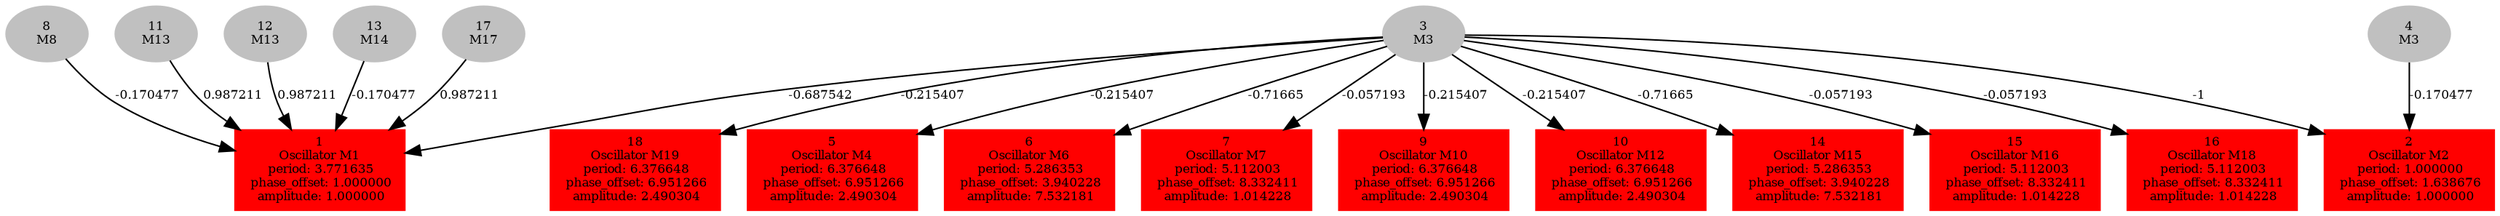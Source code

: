  digraph g{ forcelabels=true;
1 [label=<1<BR />Oscillator M1<BR /> period: 3.771635<BR /> phase_offset: 1.000000<BR /> amplitude: 1.000000>, shape=box,color=red,style=filled,fontsize=8];2 [label=<2<BR />Oscillator M2<BR /> period: 1.000000<BR /> phase_offset: 1.638676<BR /> amplitude: 1.000000>, shape=box,color=red,style=filled,fontsize=8];3[label=<3<BR/>M3>,color="grey",style=filled,fontsize=8];
4[label=<4<BR/>M3>,color="grey",style=filled,fontsize=8];
5 [label=<5<BR />Oscillator M4<BR /> period: 6.376648<BR /> phase_offset: 6.951266<BR /> amplitude: 2.490304>, shape=box,color=red,style=filled,fontsize=8];6 [label=<6<BR />Oscillator M6<BR /> period: 5.286353<BR /> phase_offset: 3.940228<BR /> amplitude: 7.532181>, shape=box,color=red,style=filled,fontsize=8];7 [label=<7<BR />Oscillator M7<BR /> period: 5.112003<BR /> phase_offset: 8.332411<BR /> amplitude: 1.014228>, shape=box,color=red,style=filled,fontsize=8];8[label=<8<BR/>M8>,color="grey",style=filled,fontsize=8];
9 [label=<9<BR />Oscillator M10<BR /> period: 6.376648<BR /> phase_offset: 6.951266<BR /> amplitude: 2.490304>, shape=box,color=red,style=filled,fontsize=8];10 [label=<10<BR />Oscillator M12<BR /> period: 6.376648<BR /> phase_offset: 6.951266<BR /> amplitude: 2.490304>, shape=box,color=red,style=filled,fontsize=8];11[label=<11<BR/>M13>,color="grey",style=filled,fontsize=8];
12[label=<12<BR/>M13>,color="grey",style=filled,fontsize=8];
13[label=<13<BR/>M14>,color="grey",style=filled,fontsize=8];
14 [label=<14<BR />Oscillator M15<BR /> period: 5.286353<BR /> phase_offset: 3.940228<BR /> amplitude: 7.532181>, shape=box,color=red,style=filled,fontsize=8];15 [label=<15<BR />Oscillator M16<BR /> period: 5.112003<BR /> phase_offset: 8.332411<BR /> amplitude: 1.014228>, shape=box,color=red,style=filled,fontsize=8];16 [label=<16<BR />Oscillator M18<BR /> period: 5.112003<BR /> phase_offset: 8.332411<BR /> amplitude: 1.014228>, shape=box,color=red,style=filled,fontsize=8];17[label=<17<BR/>M17>,color="grey",style=filled,fontsize=8];
18 [label=<18<BR />Oscillator M19<BR /> period: 6.376648<BR /> phase_offset: 6.951266<BR /> amplitude: 2.490304>, shape=box,color=red,style=filled,fontsize=8];3 -> 1[label="-0.687542 ",fontsize="8"];
3 -> 2[label="-1 ",fontsize="8"];
3 -> 5[label="-0.215407 ",fontsize="8"];
3 -> 6[label="-0.71665 ",fontsize="8"];
3 -> 7[label="-0.057193 ",fontsize="8"];
3 -> 9[label="-0.215407 ",fontsize="8"];
3 -> 10[label="-0.215407 ",fontsize="8"];
3 -> 14[label="-0.71665 ",fontsize="8"];
3 -> 15[label="-0.057193 ",fontsize="8"];
3 -> 16[label="-0.057193 ",fontsize="8"];
3 -> 18[label="-0.215407 ",fontsize="8"];
4 -> 2[label="-0.170477 ",fontsize="8"];
8 -> 1[label="-0.170477 ",fontsize="8"];
11 -> 1[label="0.987211 ",fontsize="8"];
12 -> 1[label="0.987211 ",fontsize="8"];
13 -> 1[label="-0.170477 ",fontsize="8"];
17 -> 1[label="0.987211 ",fontsize="8"];
 }
